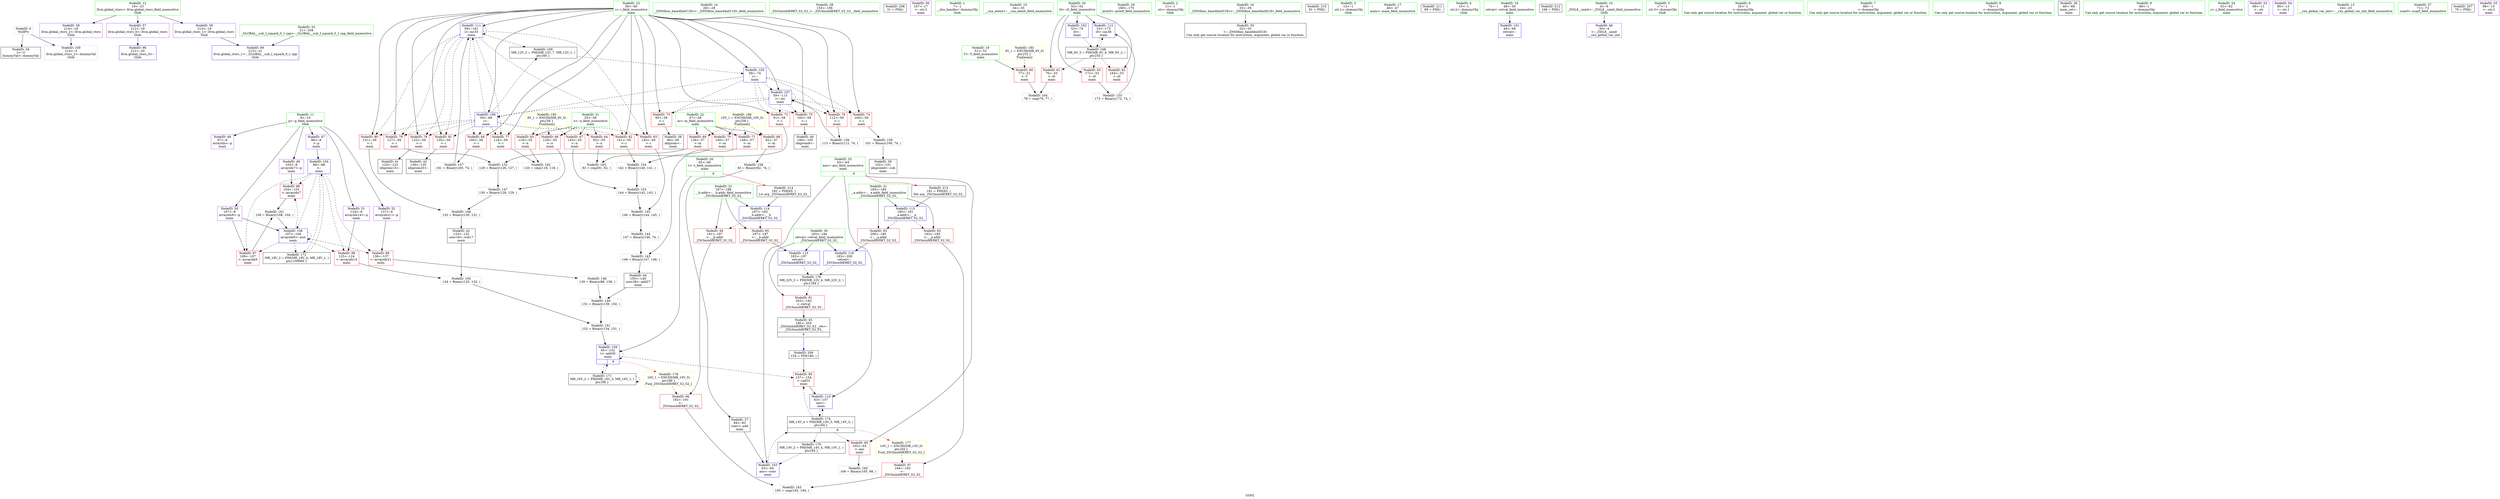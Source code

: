digraph "SVFG" {
	label="SVFG";

	Node0x557babd76140 [shape=record,color=grey,label="{NodeID: 0\nNullPtr}"];
	Node0x557babd76140 -> Node0x557babd8caa0[style=solid];
	Node0x557babd76140 -> Node0x557babd8da00[style=solid];
	Node0x557babd8d730 [shape=record,color=red,label="{NodeID: 97\n194\<--193\n\<--\n_ZSt3minIdERKT_S2_S2_\n}"];
	Node0x557babd8d730 -> Node0x557babd96600[style=solid];
	Node0x557babd8b8e0 [shape=record,color=green,label="{NodeID: 14\n28\<--29\n_ZNSt8ios_base4InitC1Ev\<--_ZNSt8ios_base4InitC1Ev_field_insensitive\n}"];
	Node0x557babd8e320 [shape=record,color=blue,label="{NodeID: 111\n59\<--161\ni\<--inc33\nmain\n}"];
	Node0x557babd8e320 -> Node0x557babd8fea0[style=dashed];
	Node0x557babd8e320 -> Node0x557babd8ff70[style=dashed];
	Node0x557babd8e320 -> Node0x557babd90040[style=dashed];
	Node0x557babd8e320 -> Node0x557babd90110[style=dashed];
	Node0x557babd8e320 -> Node0x557babd901e0[style=dashed];
	Node0x557babd8e320 -> Node0x557babd902b0[style=dashed];
	Node0x557babd8e320 -> Node0x557babd90380[style=dashed];
	Node0x557babd8e320 -> Node0x557babd90450[style=dashed];
	Node0x557babd8e320 -> Node0x557babd8e320[style=dashed];
	Node0x557babd8e320 -> Node0x557babd9d420[style=dashed];
	Node0x557babd8c530 [shape=record,color=green,label="{NodeID: 28\n155\<--156\n_ZSt3minIdERKT_S2_S2_\<--_ZSt3minIdERKT_S2_S2__field_insensitive\n}"];
	Node0x557babdaad10 [shape=record,color=black,label="{NodeID: 208\n31 = PHI()\n}"];
	Node0x557babd8d180 [shape=record,color=black,label="{NodeID: 42\n133\<--132\nconv18\<--sub17\nmain\n}"];
	Node0x557babd8d180 -> Node0x557babd95280[style=solid];
	Node0x557babd8ed00 [shape=record,color=purple,label="{NodeID: 56\n167\<--17\n\<--.str.3\nmain\n}"];
	Node0x557babd95700 [shape=record,color=grey,label="{NodeID: 153\n144 = Binary(142, 143, )\n}"];
	Node0x557babd95700 -> Node0x557babd94b00[style=solid];
	Node0x557babd8f8f0 [shape=record,color=red,label="{NodeID: 70\n140\<--57\n\<--m\nmain\n}"];
	Node0x557babd8f8f0 -> Node0x557babd95880[style=solid];
	Node0x557babd90450 [shape=record,color=red,label="{NodeID: 84\n160\<--59\n\<--i\nmain\n}"];
	Node0x557babd90450 -> Node0x557babd95d00[style=solid];
	Node0x557babd76290 [shape=record,color=green,label="{NodeID: 1\n7\<--1\n__dso_handle\<--dummyObj\nGlob }"];
	Node0x557babd8d800 [shape=record,color=blue,label="{NodeID: 98\n212\<--20\nllvm.global_ctors_0\<--\nGlob }"];
	Node0x557babd8b9e0 [shape=record,color=green,label="{NodeID: 15\n34\<--35\n__cxa_atexit\<--__cxa_atexit_field_insensitive\n}"];
	Node0x557babd8e3f0 [shape=record,color=blue,label="{NodeID: 112\n53\<--173\ni0\<--inc38\nmain\n}"];
	Node0x557babd8e3f0 -> Node0x557babd9cf20[style=dashed];
	Node0x557babd8c630 [shape=record,color=green,label="{NodeID: 29\n169\<--170\nprintf\<--printf_field_insensitive\n}"];
	Node0x557babdaae10 [shape=record,color=black,label="{NodeID: 209\n154 = PHI(180, )\n}"];
	Node0x557babdaae10 -> Node0x557babd90930[style=solid];
	Node0x557babd8d250 [shape=record,color=black,label="{NodeID: 43\n136\<--135\nidxprom20\<--\nmain\n}"];
	Node0x557babd8edd0 [shape=record,color=purple,label="{NodeID: 57\n212\<--19\nllvm.global_ctors_0\<--llvm.global_ctors\nGlob }"];
	Node0x557babd8edd0 -> Node0x557babd8d800[style=solid];
	Node0x557babd95880 [shape=record,color=grey,label="{NodeID: 154\n142 = Binary(140, 141, )\n}"];
	Node0x557babd95880 -> Node0x557babd95700[style=solid];
	Node0x557babd8f9c0 [shape=record,color=red,label="{NodeID: 71\n148\<--57\n\<--m\nmain\n}"];
	Node0x557babd8f9c0 -> Node0x557babd94800[style=solid];
	Node0x557babd9cf20 [shape=record,color=black,label="{NodeID: 168\nMR_6V_3 = PHI(MR_6V_4, MR_6V_2, )\npts\{54 \}\n}"];
	Node0x557babd9cf20 -> Node0x557babd8f1a0[style=dashed];
	Node0x557babd9cf20 -> Node0x557babd8f270[style=dashed];
	Node0x557babd9cf20 -> Node0x557babd8f340[style=dashed];
	Node0x557babd9cf20 -> Node0x557babd8e3f0[style=dashed];
	Node0x557babd90520 [shape=record,color=red,label="{NodeID: 85\n165\<--63\n\<--ans\nmain\n}"];
	Node0x557babd90520 -> Node0x557babd96180[style=solid];
	Node0x557babd8a990 [shape=record,color=green,label="{NodeID: 2\n11\<--1\n.str\<--dummyObj\nGlob }"];
	Node0x557babd8d900 [shape=record,color=blue,label="{NodeID: 99\n213\<--21\nllvm.global_ctors_1\<--_GLOBAL__sub_I_squark_0_1.cpp\nGlob }"];
	Node0x557babd8bae0 [shape=record,color=green,label="{NodeID: 16\n33\<--39\n_ZNSt8ios_base4InitD1Ev\<--_ZNSt8ios_base4InitD1Ev_field_insensitive\n}"];
	Node0x557babd8bae0 -> Node0x557babd8cba0[style=solid];
	Node0x557babd8e4c0 [shape=record,color=blue,label="{NodeID: 113\n185\<--181\n__a.addr\<--__a\n_ZSt3minIdERKT_S2_S2_\n}"];
	Node0x557babd8e4c0 -> Node0x557babd90ad0[style=dashed];
	Node0x557babd8e4c0 -> Node0x557babd90ba0[style=dashed];
	Node0x557babd8c730 [shape=record,color=green,label="{NodeID: 30\n183\<--184\nretval\<--retval_field_insensitive\n_ZSt3minIdERKT_S2_S2_\n}"];
	Node0x557babd8c730 -> Node0x557babd90a00[style=solid];
	Node0x557babd8c730 -> Node0x557babd92e30[style=solid];
	Node0x557babd8c730 -> Node0x557babd92f00[style=solid];
	Node0x557babdab000 [shape=record,color=black,label="{NodeID: 210\n81 = PHI()\n}"];
	Node0x557babd8d320 [shape=record,color=black,label="{NodeID: 44\n150\<--149\nconv28\<--add27\nmain\n}"];
	Node0x557babd8d320 -> Node0x557babd95100[style=solid];
	Node0x557babd8eed0 [shape=record,color=purple,label="{NodeID: 58\n213\<--19\nllvm.global_ctors_1\<--llvm.global_ctors\nGlob }"];
	Node0x557babd8eed0 -> Node0x557babd8d900[style=solid];
	Node0x557babd95a00 [shape=record,color=grey,label="{NodeID: 155\n173 = Binary(172, 74, )\n}"];
	Node0x557babd95a00 -> Node0x557babd8e3f0[style=solid];
	Node0x557babd8fa90 [shape=record,color=red,label="{NodeID: 72\n91\<--59\n\<--i\nmain\n}"];
	Node0x557babd8fa90 -> Node0x557babd96900[style=solid];
	Node0x557babd9d420 [shape=record,color=black,label="{NodeID: 169\nMR_12V_2 = PHI(MR_12V_7, MR_12V_1, )\npts\{60 \}\n}"];
	Node0x557babd9d420 -> Node0x557babd8de40[style=dashed];
	Node0x557babd905f0 [shape=record,color=red,label="{NodeID: 86\n104\<--103\n\<--arrayidx7\nmain\n}"];
	Node0x557babd905f0 -> Node0x557babd96300[style=solid];
	Node0x557babd8aa20 [shape=record,color=green,label="{NodeID: 3\n13\<--1\n.str.1\<--dummyObj\nGlob }"];
	Node0x557babda0bd0 [shape=record,color=yellow,style=double,label="{NodeID: 183\n4V_1 = ENCHI(MR_4V_0)\npts\{52 \}\nFun[main]}"];
	Node0x557babda0bd0 -> Node0x557babd8f0d0[style=dashed];
	Node0x557babd8da00 [shape=record,color=blue, style = dotted,label="{NodeID: 100\n214\<--3\nllvm.global_ctors_2\<--dummyVal\nGlob }"];
	Node0x557babd8bbe0 [shape=record,color=green,label="{NodeID: 17\n46\<--47\nmain\<--main_field_insensitive\n}"];
	Node0x557babd8e590 [shape=record,color=blue,label="{NodeID: 114\n187\<--182\n__b.addr\<--__b\n_ZSt3minIdERKT_S2_S2_\n}"];
	Node0x557babd8e590 -> Node0x557babd90c70[style=dashed];
	Node0x557babd8e590 -> Node0x557babd90d40[style=dashed];
	Node0x557babd8c800 [shape=record,color=green,label="{NodeID: 31\n185\<--186\n__a.addr\<--__a.addr_field_insensitive\n_ZSt3minIdERKT_S2_S2_\n}"];
	Node0x557babd8c800 -> Node0x557babd90ad0[style=solid];
	Node0x557babd8c800 -> Node0x557babd90ba0[style=solid];
	Node0x557babd8c800 -> Node0x557babd8e4c0[style=solid];
	Node0x557babdab840 [shape=record,color=black,label="{NodeID: 211\n99 = PHI()\n}"];
	Node0x557babd8d3f0 [shape=record,color=black,label="{NodeID: 45\n180\<--203\n_ZSt3minIdERKT_S2_S2__ret\<--\n_ZSt3minIdERKT_S2_S2_\n|{<s0>6}}"];
	Node0x557babd8d3f0:s0 -> Node0x557babdaae10[style=solid,color=blue];
	Node0x557babd8efd0 [shape=record,color=purple,label="{NodeID: 59\n214\<--19\nllvm.global_ctors_2\<--llvm.global_ctors\nGlob }"];
	Node0x557babd8efd0 -> Node0x557babd8da00[style=solid];
	Node0x557babd95b80 [shape=record,color=grey,label="{NodeID: 156\n113 = Binary(112, 74, )\n}"];
	Node0x557babd95b80 -> Node0x557babd8dfe0[style=solid];
	Node0x557babd8fb60 [shape=record,color=red,label="{NodeID: 73\n95\<--59\n\<--i\nmain\n}"];
	Node0x557babd8fb60 -> Node0x557babd8ce40[style=solid];
	Node0x557babd9d920 [shape=record,color=black,label="{NodeID: 170\nMR_14V_2 = PHI(MR_14V_4, MR_14V_1, )\npts\{64 \}\n}"];
	Node0x557babd9d920 -> Node0x557babd8dca0[style=dashed];
	Node0x557babd906c0 [shape=record,color=red,label="{NodeID: 87\n108\<--107\n\<--arrayidx9\nmain\n}"];
	Node0x557babd906c0 -> Node0x557babd96300[style=solid];
	Node0x557babd8aab0 [shape=record,color=green,label="{NodeID: 4\n15\<--1\n.str.2\<--dummyObj\nGlob }"];
	Node0x557babd8db00 [shape=record,color=blue,label="{NodeID: 101\n49\<--68\nretval\<--\nmain\n}"];
	Node0x557babd8bce0 [shape=record,color=green,label="{NodeID: 18\n49\<--50\nretval\<--retval_field_insensitive\nmain\n}"];
	Node0x557babd8bce0 -> Node0x557babd8db00[style=solid];
	Node0x557babd92e30 [shape=record,color=blue,label="{NodeID: 115\n183\<--197\nretval\<--\n_ZSt3minIdERKT_S2_S2_\n}"];
	Node0x557babd92e30 -> Node0x557babd9f720[style=dashed];
	Node0x557babd8c8d0 [shape=record,color=green,label="{NodeID: 32\n187\<--188\n__b.addr\<--__b.addr_field_insensitive\n_ZSt3minIdERKT_S2_S2_\n}"];
	Node0x557babd8c8d0 -> Node0x557babd90c70[style=solid];
	Node0x557babd8c8d0 -> Node0x557babd90d40[style=solid];
	Node0x557babd8c8d0 -> Node0x557babd8e590[style=solid];
	Node0x557babdab910 [shape=record,color=black,label="{NodeID: 212\n168 = PHI()\n}"];
	Node0x557babd8d4c0 [shape=record,color=purple,label="{NodeID: 46\n30\<--4\n\<--_ZStL8__ioinit\n__cxx_global_var_init\n}"];
	Node0x557babd94800 [shape=record,color=grey,label="{NodeID: 143\n149 = Binary(147, 148, )\n}"];
	Node0x557babd94800 -> Node0x557babd8d320[style=solid];
	Node0x557babd8f0d0 [shape=record,color=red,label="{NodeID: 60\n77\<--51\n\<--T\nmain\n}"];
	Node0x557babd8f0d0 -> Node0x557babd96780[style=solid];
	Node0x557babd95d00 [shape=record,color=grey,label="{NodeID: 157\n161 = Binary(160, 74, )\n}"];
	Node0x557babd95d00 -> Node0x557babd8e320[style=solid];
	Node0x557babd8fc30 [shape=record,color=red,label="{NodeID: 74\n100\<--59\n\<--i\nmain\n}"];
	Node0x557babd8fc30 -> Node0x557babd96000[style=solid];
	Node0x557babd9de20 [shape=record,color=black,label="{NodeID: 171\nMR_16V_2 = PHI(MR_16V_3, MR_16V_1, )\npts\{66 \}\n}"];
	Node0x557babd9de20 -> Node0x557babd8e180[style=dashed];
	Node0x557babd9de20 -> Node0x557babd9de20[style=dashed];
	Node0x557babd90790 [shape=record,color=red,label="{NodeID: 88\n125\<--124\n\<--arrayidx14\nmain\n}"];
	Node0x557babd90790 -> Node0x557babd95280[style=solid];
	Node0x557babd8ab40 [shape=record,color=green,label="{NodeID: 5\n17\<--1\n.str.3\<--dummyObj\nGlob }"];
	Node0x557babda0d90 [shape=record,color=yellow,style=double,label="{NodeID: 185\n8V_1 = ENCHI(MR_8V_0)\npts\{56 \}\nFun[main]}"];
	Node0x557babda0d90 -> Node0x557babd8f410[style=dashed];
	Node0x557babda0d90 -> Node0x557babd8f4e0[style=dashed];
	Node0x557babda0d90 -> Node0x557babd8f5b0[style=dashed];
	Node0x557babda0d90 -> Node0x557babd8f680[style=dashed];
	Node0x557babd8dbd0 [shape=record,color=blue,label="{NodeID: 102\n53\<--74\ni0\<--\nmain\n}"];
	Node0x557babd8dbd0 -> Node0x557babd9cf20[style=dashed];
	Node0x557babd8bdb0 [shape=record,color=green,label="{NodeID: 19\n51\<--52\nT\<--T_field_insensitive\nmain\n}"];
	Node0x557babd8bdb0 -> Node0x557babd8f0d0[style=solid];
	Node0x557babd92f00 [shape=record,color=blue,label="{NodeID: 116\n183\<--200\nretval\<--\n_ZSt3minIdERKT_S2_S2_\n}"];
	Node0x557babd92f00 -> Node0x557babd9f720[style=dashed];
	Node0x557babd8c9a0 [shape=record,color=green,label="{NodeID: 33\n21\<--208\n_GLOBAL__sub_I_squark_0_1.cpp\<--_GLOBAL__sub_I_squark_0_1.cpp_field_insensitive\n}"];
	Node0x557babd8c9a0 -> Node0x557babd8d900[style=solid];
	Node0x557babdab9e0 [shape=record,color=black,label="{NodeID: 213\n181 = PHI(63, )\n0th arg _ZSt3minIdERKT_S2_S2_ }"];
	Node0x557babdab9e0 -> Node0x557babd8e4c0[style=solid];
	Node0x557babd8d590 [shape=record,color=purple,label="{NodeID: 47\n86\<--8\n\<--p\nmain\n}"];
	Node0x557babd8d590 -> Node0x557babd8dd70[style=solid];
	Node0x557babd94980 [shape=record,color=grey,label="{NodeID: 144\n147 = Binary(146, 74, )\n}"];
	Node0x557babd94980 -> Node0x557babd94800[style=solid];
	Node0x557babd8f1a0 [shape=record,color=red,label="{NodeID: 61\n76\<--53\n\<--i0\nmain\n}"];
	Node0x557babd8f1a0 -> Node0x557babd96780[style=solid];
	Node0x557babd95e80 [shape=record,color=grey,label="{NodeID: 158\n83 = Binary(82, 74, )\n}"];
	Node0x557babd95e80 -> Node0x557babd8cd70[style=solid];
	Node0x557babd8fd00 [shape=record,color=red,label="{NodeID: 75\n105\<--59\n\<--i\nmain\n}"];
	Node0x557babd8fd00 -> Node0x557babd8cfe0[style=solid];
	Node0x557babd9e320 [shape=record,color=black,label="{NodeID: 172\nMR_18V_2 = PHI(MR_18V_4, MR_18V_1, )\npts\{100000 \}\n}"];
	Node0x557babd9e320 -> Node0x557babd8dd70[style=dashed];
	Node0x557babd90860 [shape=record,color=red,label="{NodeID: 89\n138\<--137\n\<--arrayidx21\nmain\n}"];
	Node0x557babd90860 -> Node0x557babd94c80[style=solid];
	Node0x557babd8b380 [shape=record,color=green,label="{NodeID: 6\n20\<--1\n\<--dummyObj\nCan only get source location for instruction, argument, global var or function.}"];
	Node0x557babda0e70 [shape=record,color=yellow,style=double,label="{NodeID: 186\n10V_1 = ENCHI(MR_10V_0)\npts\{58 \}\nFun[main]}"];
	Node0x557babda0e70 -> Node0x557babd8f750[style=dashed];
	Node0x557babda0e70 -> Node0x557babd8f820[style=dashed];
	Node0x557babda0e70 -> Node0x557babd8f8f0[style=dashed];
	Node0x557babda0e70 -> Node0x557babd8f9c0[style=dashed];
	Node0x557babd8dca0 [shape=record,color=blue,label="{NodeID: 103\n63\<--84\nans\<--conv\nmain\n}"];
	Node0x557babd8dca0 -> Node0x557babd9ed20[style=dashed];
	Node0x557babd8be80 [shape=record,color=green,label="{NodeID: 20\n53\<--54\ni0\<--i0_field_insensitive\nmain\n}"];
	Node0x557babd8be80 -> Node0x557babd8f1a0[style=solid];
	Node0x557babd8be80 -> Node0x557babd8f270[style=solid];
	Node0x557babd8be80 -> Node0x557babd8f340[style=solid];
	Node0x557babd8be80 -> Node0x557babd8dbd0[style=solid];
	Node0x557babd8be80 -> Node0x557babd8e3f0[style=solid];
	Node0x557babd8caa0 [shape=record,color=black,label="{NodeID: 34\n2\<--3\ndummyVal\<--dummyVal\n}"];
	Node0x557babdabb70 [shape=record,color=black,label="{NodeID: 214\n182 = PHI(65, )\n1st arg _ZSt3minIdERKT_S2_S2_ }"];
	Node0x557babdabb70 -> Node0x557babd8e590[style=solid];
	Node0x557babd8e680 [shape=record,color=purple,label="{NodeID: 48\n97\<--8\narrayidx\<--p\nmain\n}"];
	Node0x557babd94b00 [shape=record,color=grey,label="{NodeID: 145\n146 = Binary(144, 145, )\n}"];
	Node0x557babd94b00 -> Node0x557babd94980[style=solid];
	Node0x557babd8f270 [shape=record,color=red,label="{NodeID: 62\n164\<--53\n\<--i0\nmain\n}"];
	Node0x557babd96000 [shape=record,color=grey,label="{NodeID: 159\n101 = Binary(100, 74, )\n}"];
	Node0x557babd96000 -> Node0x557babd8cf10[style=solid];
	Node0x557babd8fdd0 [shape=record,color=red,label="{NodeID: 76\n112\<--59\n\<--i\nmain\n}"];
	Node0x557babd8fdd0 -> Node0x557babd95b80[style=solid];
	Node0x557babd90930 [shape=record,color=red,label="{NodeID: 90\n157\<--154\n\<--call31\nmain\n}"];
	Node0x557babd90930 -> Node0x557babd8e250[style=solid];
	Node0x557babd8b410 [shape=record,color=green,label="{NodeID: 7\n68\<--1\n\<--dummyObj\nCan only get source location for instruction, argument, global var or function.}"];
	Node0x557babd8dd70 [shape=record,color=blue,label="{NodeID: 104\n86\<--88\n\<--\nmain\n}"];
	Node0x557babd8dd70 -> Node0x557babd905f0[style=dashed];
	Node0x557babd8dd70 -> Node0x557babd906c0[style=dashed];
	Node0x557babd8dd70 -> Node0x557babd90790[style=dashed];
	Node0x557babd8dd70 -> Node0x557babd90860[style=dashed];
	Node0x557babd8dd70 -> Node0x557babd8df10[style=dashed];
	Node0x557babd8dd70 -> Node0x557babd9e320[style=dashed];
	Node0x557babd8bf50 [shape=record,color=green,label="{NodeID: 21\n55\<--56\nn\<--n_field_insensitive\nmain\n}"];
	Node0x557babd8bf50 -> Node0x557babd8f410[style=solid];
	Node0x557babd8bf50 -> Node0x557babd8f4e0[style=solid];
	Node0x557babd8bf50 -> Node0x557babd8f5b0[style=solid];
	Node0x557babd8bf50 -> Node0x557babd8f680[style=solid];
	Node0x557babd8cba0 [shape=record,color=black,label="{NodeID: 35\n32\<--33\n\<--_ZNSt8ios_base4InitD1Ev\nCan only get source location for instruction, argument, global var or function.}"];
	Node0x557babd8e750 [shape=record,color=purple,label="{NodeID: 49\n103\<--8\narrayidx7\<--p\nmain\n}"];
	Node0x557babd8e750 -> Node0x557babd905f0[style=solid];
	Node0x557babd94c80 [shape=record,color=grey,label="{NodeID: 146\n139 = Binary(88, 138, )\n}"];
	Node0x557babd94c80 -> Node0x557babd95100[style=solid];
	Node0x557babd8f340 [shape=record,color=red,label="{NodeID: 63\n172\<--53\n\<--i0\nmain\n}"];
	Node0x557babd8f340 -> Node0x557babd95a00[style=solid];
	Node0x557babd96180 [shape=record,color=grey,label="{NodeID: 160\n166 = Binary(165, 88, )\n}"];
	Node0x557babd8fea0 [shape=record,color=red,label="{NodeID: 77\n118\<--59\n\<--i\nmain\n}"];
	Node0x557babd8fea0 -> Node0x557babd96480[style=solid];
	Node0x557babd9ed20 [shape=record,color=black,label="{NodeID: 174\nMR_14V_4 = PHI(MR_14V_5, MR_14V_3, )\npts\{64 \}\n|{|<s4>6}}"];
	Node0x557babd9ed20 -> Node0x557babd90520[style=dashed];
	Node0x557babd9ed20 -> Node0x557babd90930[style=dashed];
	Node0x557babd9ed20 -> Node0x557babd8e250[style=dashed];
	Node0x557babd9ed20 -> Node0x557babd9d920[style=dashed];
	Node0x557babd9ed20:s4 -> Node0x557babd9fc20[style=dashed,color=red];
	Node0x557babd90a00 [shape=record,color=red,label="{NodeID: 91\n203\<--183\n\<--retval\n_ZSt3minIdERKT_S2_S2_\n}"];
	Node0x557babd90a00 -> Node0x557babd8d3f0[style=solid];
	Node0x557babd8b4a0 [shape=record,color=green,label="{NodeID: 8\n74\<--1\n\<--dummyObj\nCan only get source location for instruction, argument, global var or function.}"];
	Node0x557babd8de40 [shape=record,color=blue,label="{NodeID: 105\n59\<--74\ni\<--\nmain\n}"];
	Node0x557babd8de40 -> Node0x557babd8fa90[style=dashed];
	Node0x557babd8de40 -> Node0x557babd8fb60[style=dashed];
	Node0x557babd8de40 -> Node0x557babd8fc30[style=dashed];
	Node0x557babd8de40 -> Node0x557babd8fd00[style=dashed];
	Node0x557babd8de40 -> Node0x557babd8fdd0[style=dashed];
	Node0x557babd8de40 -> Node0x557babd8dfe0[style=dashed];
	Node0x557babd8de40 -> Node0x557babd8e0b0[style=dashed];
	Node0x557babd8c020 [shape=record,color=green,label="{NodeID: 22\n57\<--58\nm\<--m_field_insensitive\nmain\n}"];
	Node0x557babd8c020 -> Node0x557babd8f750[style=solid];
	Node0x557babd8c020 -> Node0x557babd8f820[style=solid];
	Node0x557babd8c020 -> Node0x557babd8f8f0[style=solid];
	Node0x557babd8c020 -> Node0x557babd8f9c0[style=solid];
	Node0x557babd8cca0 [shape=record,color=black,label="{NodeID: 36\n48\<--68\nmain_ret\<--\nmain\n}"];
	Node0x557babd8e820 [shape=record,color=purple,label="{NodeID: 50\n107\<--8\narrayidx9\<--p\nmain\n}"];
	Node0x557babd8e820 -> Node0x557babd906c0[style=solid];
	Node0x557babd8e820 -> Node0x557babd8df10[style=solid];
	Node0x557babd94e00 [shape=record,color=grey,label="{NodeID: 147\n130 = Binary(128, 129, )\n}"];
	Node0x557babd94e00 -> Node0x557babd94f80[style=solid];
	Node0x557babd8f410 [shape=record,color=red,label="{NodeID: 64\n92\<--55\n\<--n\nmain\n}"];
	Node0x557babd8f410 -> Node0x557babd96900[style=solid];
	Node0x557babd96300 [shape=record,color=grey,label="{NodeID: 161\n109 = Binary(108, 104, )\n}"];
	Node0x557babd96300 -> Node0x557babd8df10[style=solid];
	Node0x557babd8ff70 [shape=record,color=red,label="{NodeID: 78\n122\<--59\n\<--i\nmain\n}"];
	Node0x557babd8ff70 -> Node0x557babd8d0b0[style=solid];
	Node0x557babd90ad0 [shape=record,color=red,label="{NodeID: 92\n193\<--185\n\<--__a.addr\n_ZSt3minIdERKT_S2_S2_\n}"];
	Node0x557babd90ad0 -> Node0x557babd8d730[style=solid];
	Node0x557babd8b530 [shape=record,color=green,label="{NodeID: 9\n88\<--1\n\<--dummyObj\nCan only get source location for instruction, argument, global var or function.}"];
	Node0x557babd8df10 [shape=record,color=blue,label="{NodeID: 106\n107\<--109\narrayidx9\<--mul\nmain\n}"];
	Node0x557babd8df10 -> Node0x557babd905f0[style=dashed];
	Node0x557babd8df10 -> Node0x557babd906c0[style=dashed];
	Node0x557babd8df10 -> Node0x557babd90790[style=dashed];
	Node0x557babd8df10 -> Node0x557babd90860[style=dashed];
	Node0x557babd8df10 -> Node0x557babd8df10[style=dashed];
	Node0x557babd8df10 -> Node0x557babd9e320[style=dashed];
	Node0x557babd8c0f0 [shape=record,color=green,label="{NodeID: 23\n59\<--60\ni\<--i_field_insensitive\nmain\n}"];
	Node0x557babd8c0f0 -> Node0x557babd8fa90[style=solid];
	Node0x557babd8c0f0 -> Node0x557babd8fb60[style=solid];
	Node0x557babd8c0f0 -> Node0x557babd8fc30[style=solid];
	Node0x557babd8c0f0 -> Node0x557babd8fd00[style=solid];
	Node0x557babd8c0f0 -> Node0x557babd8fdd0[style=solid];
	Node0x557babd8c0f0 -> Node0x557babd8fea0[style=solid];
	Node0x557babd8c0f0 -> Node0x557babd8ff70[style=solid];
	Node0x557babd8c0f0 -> Node0x557babd90040[style=solid];
	Node0x557babd8c0f0 -> Node0x557babd90110[style=solid];
	Node0x557babd8c0f0 -> Node0x557babd901e0[style=solid];
	Node0x557babd8c0f0 -> Node0x557babd902b0[style=solid];
	Node0x557babd8c0f0 -> Node0x557babd90380[style=solid];
	Node0x557babd8c0f0 -> Node0x557babd90450[style=solid];
	Node0x557babd8c0f0 -> Node0x557babd8de40[style=solid];
	Node0x557babd8c0f0 -> Node0x557babd8dfe0[style=solid];
	Node0x557babd8c0f0 -> Node0x557babd8e0b0[style=solid];
	Node0x557babd8c0f0 -> Node0x557babd8e320[style=solid];
	Node0x557babd8cd70 [shape=record,color=black,label="{NodeID: 37\n84\<--83\nconv\<--add\nmain\n}"];
	Node0x557babd8cd70 -> Node0x557babd8dca0[style=solid];
	Node0x557babd8e8f0 [shape=record,color=purple,label="{NodeID: 51\n124\<--8\narrayidx14\<--p\nmain\n}"];
	Node0x557babd8e8f0 -> Node0x557babd90790[style=solid];
	Node0x557babd94f80 [shape=record,color=grey,label="{NodeID: 148\n132 = Binary(130, 131, )\n}"];
	Node0x557babd94f80 -> Node0x557babd8d180[style=solid];
	Node0x557babd8f4e0 [shape=record,color=red,label="{NodeID: 65\n119\<--55\n\<--n\nmain\n}"];
	Node0x557babd8f4e0 -> Node0x557babd96480[style=solid];
	Node0x557babd96480 [shape=record,color=grey,label="{NodeID: 162\n120 = cmp(118, 119, )\n}"];
	Node0x557babd90040 [shape=record,color=red,label="{NodeID: 79\n127\<--59\n\<--i\nmain\n}"];
	Node0x557babd90040 -> Node0x557babd95580[style=solid];
	Node0x557babd9f720 [shape=record,color=black,label="{NodeID: 176\nMR_22V_3 = PHI(MR_22V_4, MR_22V_2, )\npts\{184 \}\n}"];
	Node0x557babd9f720 -> Node0x557babd90a00[style=dashed];
	Node0x557babd90ba0 [shape=record,color=red,label="{NodeID: 93\n200\<--185\n\<--__a.addr\n_ZSt3minIdERKT_S2_S2_\n}"];
	Node0x557babd90ba0 -> Node0x557babd92f00[style=solid];
	Node0x557babd8b5c0 [shape=record,color=green,label="{NodeID: 10\n4\<--6\n_ZStL8__ioinit\<--_ZStL8__ioinit_field_insensitive\nGlob }"];
	Node0x557babd8b5c0 -> Node0x557babd8d4c0[style=solid];
	Node0x557babd8dfe0 [shape=record,color=blue,label="{NodeID: 107\n59\<--113\ni\<--inc\nmain\n}"];
	Node0x557babd8dfe0 -> Node0x557babd8fa90[style=dashed];
	Node0x557babd8dfe0 -> Node0x557babd8fb60[style=dashed];
	Node0x557babd8dfe0 -> Node0x557babd8fc30[style=dashed];
	Node0x557babd8dfe0 -> Node0x557babd8fd00[style=dashed];
	Node0x557babd8dfe0 -> Node0x557babd8fdd0[style=dashed];
	Node0x557babd8dfe0 -> Node0x557babd8dfe0[style=dashed];
	Node0x557babd8dfe0 -> Node0x557babd8e0b0[style=dashed];
	Node0x557babd8c1c0 [shape=record,color=green,label="{NodeID: 24\n61\<--62\nj\<--j_field_insensitive\nmain\n}"];
	Node0x557babd8ce40 [shape=record,color=black,label="{NodeID: 38\n96\<--95\nidxprom\<--\nmain\n}"];
	Node0x557babd8e9c0 [shape=record,color=purple,label="{NodeID: 52\n137\<--8\narrayidx21\<--p\nmain\n}"];
	Node0x557babd8e9c0 -> Node0x557babd90860[style=solid];
	Node0x557babd95100 [shape=record,color=grey,label="{NodeID: 149\n151 = Binary(139, 150, )\n}"];
	Node0x557babd95100 -> Node0x557babd95400[style=solid];
	Node0x557babd8f5b0 [shape=record,color=red,label="{NodeID: 66\n129\<--55\n\<--n\nmain\n}"];
	Node0x557babd8f5b0 -> Node0x557babd94e00[style=solid];
	Node0x557babd96600 [shape=record,color=grey,label="{NodeID: 163\n195 = cmp(192, 194, )\n}"];
	Node0x557babd90110 [shape=record,color=red,label="{NodeID: 80\n131\<--59\n\<--i\nmain\n}"];
	Node0x557babd90110 -> Node0x557babd94f80[style=solid];
	Node0x557babd9fc20 [shape=record,color=yellow,style=double,label="{NodeID: 177\n14V_1 = ENCHI(MR_14V_0)\npts\{64 \}\nFun[_ZSt3minIdERKT_S2_S2_]}"];
	Node0x557babd9fc20 -> Node0x557babd8d730[style=dashed];
	Node0x557babd90c70 [shape=record,color=red,label="{NodeID: 94\n191\<--187\n\<--__b.addr\n_ZSt3minIdERKT_S2_S2_\n}"];
	Node0x557babd90c70 -> Node0x557babd8d660[style=solid];
	Node0x557babd8b650 [shape=record,color=green,label="{NodeID: 11\n8\<--10\np\<--p_field_insensitive\nGlob }"];
	Node0x557babd8b650 -> Node0x557babd8d590[style=solid];
	Node0x557babd8b650 -> Node0x557babd8e680[style=solid];
	Node0x557babd8b650 -> Node0x557babd8e750[style=solid];
	Node0x557babd8b650 -> Node0x557babd8e820[style=solid];
	Node0x557babd8b650 -> Node0x557babd8e8f0[style=solid];
	Node0x557babd8b650 -> Node0x557babd8e9c0[style=solid];
	Node0x557babd8e0b0 [shape=record,color=blue,label="{NodeID: 108\n59\<--68\ni\<--\nmain\n}"];
	Node0x557babd8e0b0 -> Node0x557babd8fea0[style=dashed];
	Node0x557babd8e0b0 -> Node0x557babd8ff70[style=dashed];
	Node0x557babd8e0b0 -> Node0x557babd90040[style=dashed];
	Node0x557babd8e0b0 -> Node0x557babd90110[style=dashed];
	Node0x557babd8e0b0 -> Node0x557babd901e0[style=dashed];
	Node0x557babd8e0b0 -> Node0x557babd902b0[style=dashed];
	Node0x557babd8e0b0 -> Node0x557babd90380[style=dashed];
	Node0x557babd8e0b0 -> Node0x557babd90450[style=dashed];
	Node0x557babd8e0b0 -> Node0x557babd8e320[style=dashed];
	Node0x557babd8e0b0 -> Node0x557babd9d420[style=dashed];
	Node0x557babd8c290 [shape=record,color=green,label="{NodeID: 25\n63\<--64\nans\<--ans_field_insensitive\nmain\n|{|<s3>6}}"];
	Node0x557babd8c290 -> Node0x557babd90520[style=solid];
	Node0x557babd8c290 -> Node0x557babd8dca0[style=solid];
	Node0x557babd8c290 -> Node0x557babd8e250[style=solid];
	Node0x557babd8c290:s3 -> Node0x557babdab9e0[style=solid,color=red];
	Node0x557babd8cf10 [shape=record,color=black,label="{NodeID: 39\n102\<--101\nidxprom6\<--sub\nmain\n}"];
	Node0x557babd8ea90 [shape=record,color=purple,label="{NodeID: 53\n69\<--11\n\<--.str\nmain\n}"];
	Node0x557babd95280 [shape=record,color=grey,label="{NodeID: 150\n134 = Binary(125, 133, )\n}"];
	Node0x557babd95280 -> Node0x557babd95400[style=solid];
	Node0x557babd8f680 [shape=record,color=red,label="{NodeID: 67\n143\<--55\n\<--n\nmain\n}"];
	Node0x557babd8f680 -> Node0x557babd95700[style=solid];
	Node0x557babd96780 [shape=record,color=grey,label="{NodeID: 164\n78 = cmp(76, 77, )\n}"];
	Node0x557babd901e0 [shape=record,color=red,label="{NodeID: 81\n135\<--59\n\<--i\nmain\n}"];
	Node0x557babd901e0 -> Node0x557babd8d250[style=solid];
	Node0x557babda0740 [shape=record,color=yellow,style=double,label="{NodeID: 178\n16V_1 = ENCHI(MR_16V_0)\npts\{66 \}\nFun[_ZSt3minIdERKT_S2_S2_]}"];
	Node0x557babda0740 -> Node0x557babd8d660[style=dashed];
	Node0x557babd90d40 [shape=record,color=red,label="{NodeID: 95\n197\<--187\n\<--__b.addr\n_ZSt3minIdERKT_S2_S2_\n}"];
	Node0x557babd90d40 -> Node0x557babd92e30[style=solid];
	Node0x557babd8b6e0 [shape=record,color=green,label="{NodeID: 12\n19\<--23\nllvm.global_ctors\<--llvm.global_ctors_field_insensitive\nGlob }"];
	Node0x557babd8b6e0 -> Node0x557babd8edd0[style=solid];
	Node0x557babd8b6e0 -> Node0x557babd8eed0[style=solid];
	Node0x557babd8b6e0 -> Node0x557babd8efd0[style=solid];
	Node0x557babd8e180 [shape=record,color=blue,label="{NodeID: 109\n65\<--152\nt\<--add30\nmain\n|{|<s3>6}}"];
	Node0x557babd8e180 -> Node0x557babd90930[style=dashed];
	Node0x557babd8e180 -> Node0x557babd8e180[style=dashed];
	Node0x557babd8e180 -> Node0x557babd9de20[style=dashed];
	Node0x557babd8e180:s3 -> Node0x557babda0740[style=dashed,color=red];
	Node0x557babd8c360 [shape=record,color=green,label="{NodeID: 26\n65\<--66\nt\<--t_field_insensitive\nmain\n|{|<s1>6}}"];
	Node0x557babd8c360 -> Node0x557babd8e180[style=solid];
	Node0x557babd8c360:s1 -> Node0x557babdabb70[style=solid,color=red];
	Node0x557babd8cfe0 [shape=record,color=black,label="{NodeID: 40\n106\<--105\nidxprom8\<--\nmain\n}"];
	Node0x557babd8eb60 [shape=record,color=purple,label="{NodeID: 54\n80\<--13\n\<--.str.1\nmain\n}"];
	Node0x557babd95400 [shape=record,color=grey,label="{NodeID: 151\n152 = Binary(134, 151, )\n}"];
	Node0x557babd95400 -> Node0x557babd8e180[style=solid];
	Node0x557babd8f750 [shape=record,color=red,label="{NodeID: 68\n82\<--57\n\<--m\nmain\n}"];
	Node0x557babd8f750 -> Node0x557babd95e80[style=solid];
	Node0x557babd96900 [shape=record,color=grey,label="{NodeID: 165\n93 = cmp(91, 92, )\n}"];
	Node0x557babd902b0 [shape=record,color=red,label="{NodeID: 82\n141\<--59\n\<--i\nmain\n}"];
	Node0x557babd902b0 -> Node0x557babd95880[style=solid];
	Node0x557babd8d660 [shape=record,color=red,label="{NodeID: 96\n192\<--191\n\<--\n_ZSt3minIdERKT_S2_S2_\n}"];
	Node0x557babd8d660 -> Node0x557babd96600[style=solid];
	Node0x557babd8b7e0 [shape=record,color=green,label="{NodeID: 13\n24\<--25\n__cxx_global_var_init\<--__cxx_global_var_init_field_insensitive\n}"];
	Node0x557babd8e250 [shape=record,color=blue,label="{NodeID: 110\n63\<--157\nans\<--\nmain\n}"];
	Node0x557babd8e250 -> Node0x557babd9ed20[style=dashed];
	Node0x557babd8c430 [shape=record,color=green,label="{NodeID: 27\n71\<--72\nscanf\<--scanf_field_insensitive\n}"];
	Node0x557babb932a0 [shape=record,color=black,label="{NodeID: 207\n70 = PHI()\n}"];
	Node0x557babd8d0b0 [shape=record,color=black,label="{NodeID: 41\n123\<--122\nidxprom13\<--\nmain\n}"];
	Node0x557babd8ec30 [shape=record,color=purple,label="{NodeID: 55\n98\<--15\n\<--.str.2\nmain\n}"];
	Node0x557babd95580 [shape=record,color=grey,label="{NodeID: 152\n128 = Binary(126, 127, )\n}"];
	Node0x557babd95580 -> Node0x557babd94e00[style=solid];
	Node0x557babd8f820 [shape=record,color=red,label="{NodeID: 69\n126\<--57\n\<--m\nmain\n}"];
	Node0x557babd8f820 -> Node0x557babd95580[style=solid];
	Node0x557babd90380 [shape=record,color=red,label="{NodeID: 83\n145\<--59\n\<--i\nmain\n}"];
	Node0x557babd90380 -> Node0x557babd94b00[style=solid];
}
